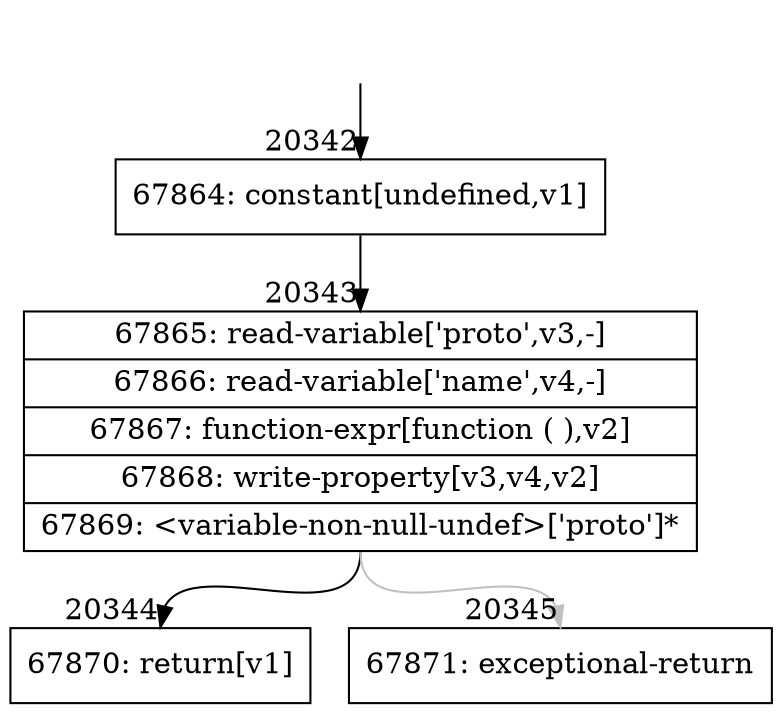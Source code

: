 digraph {
rankdir="TD"
BB_entry1771[shape=none,label=""];
BB_entry1771 -> BB20342 [tailport=s, headport=n, headlabel="    20342"]
BB20342 [shape=record label="{67864: constant[undefined,v1]}" ] 
BB20342 -> BB20343 [tailport=s, headport=n, headlabel="      20343"]
BB20343 [shape=record label="{67865: read-variable['proto',v3,-]|67866: read-variable['name',v4,-]|67867: function-expr[function ( ),v2]|67868: write-property[v3,v4,v2]|67869: \<variable-non-null-undef\>['proto']*}" ] 
BB20343 -> BB20344 [tailport=s, headport=n, headlabel="      20344"]
BB20343 -> BB20345 [tailport=s, headport=n, color=gray, headlabel="      20345"]
BB20344 [shape=record label="{67870: return[v1]}" ] 
BB20345 [shape=record label="{67871: exceptional-return}" ] 
//#$~ 38183
}
